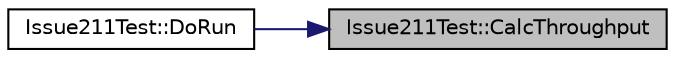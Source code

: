 digraph "Issue211Test::CalcThroughput"
{
 // LATEX_PDF_SIZE
  edge [fontname="Helvetica",fontsize="10",labelfontname="Helvetica",labelfontsize="10"];
  node [fontname="Helvetica",fontsize="10",shape=record];
  rankdir="RL";
  Node1 [label="Issue211Test::CalcThroughput",height=0.2,width=0.4,color="black", fillcolor="grey75", style="filled", fontcolor="black",tooltip="Compute the average throughput since the last check-point."];
  Node1 -> Node2 [dir="back",color="midnightblue",fontsize="10",style="solid",fontname="Helvetica"];
  Node2 [label="Issue211Test::DoRun",height=0.2,width=0.4,color="black", fillcolor="white", style="filled",URL="$class_issue211_test.html#a57c81cc7efe7b1acaadcde946ab987e8",tooltip="Implementation to actually run this TestCase."];
}
